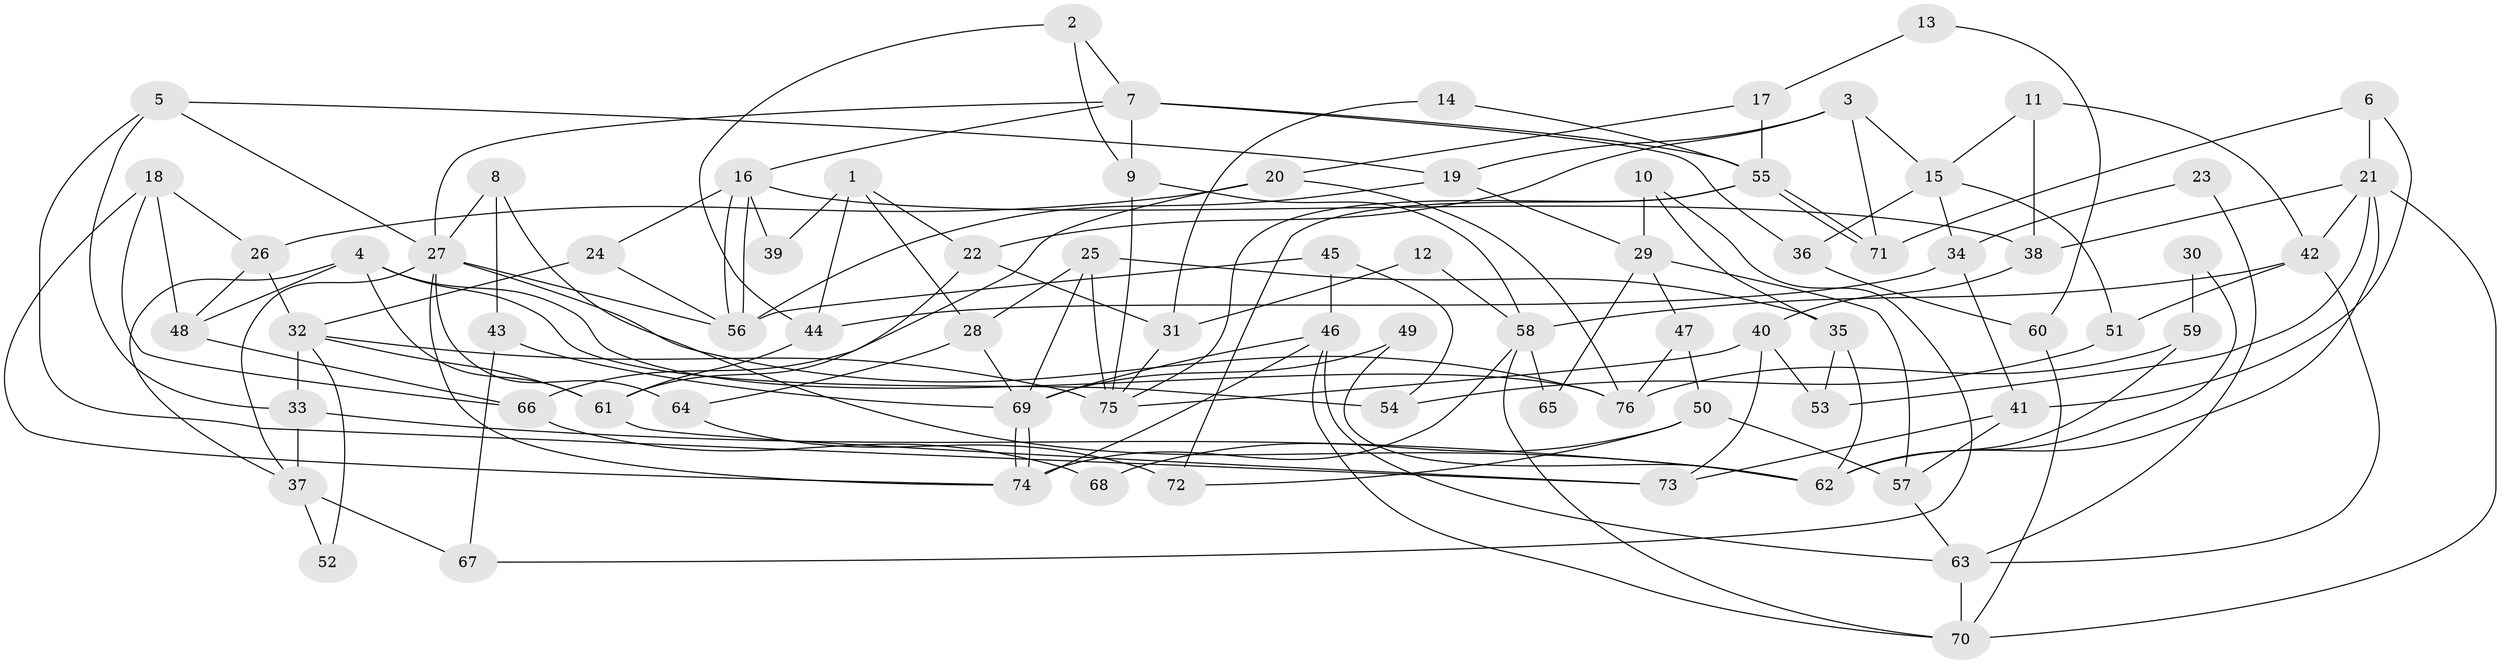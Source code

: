 // Generated by graph-tools (version 1.1) at 2025/11/02/27/25 16:11:20]
// undirected, 76 vertices, 152 edges
graph export_dot {
graph [start="1"]
  node [color=gray90,style=filled];
  1;
  2;
  3;
  4;
  5;
  6;
  7;
  8;
  9;
  10;
  11;
  12;
  13;
  14;
  15;
  16;
  17;
  18;
  19;
  20;
  21;
  22;
  23;
  24;
  25;
  26;
  27;
  28;
  29;
  30;
  31;
  32;
  33;
  34;
  35;
  36;
  37;
  38;
  39;
  40;
  41;
  42;
  43;
  44;
  45;
  46;
  47;
  48;
  49;
  50;
  51;
  52;
  53;
  54;
  55;
  56;
  57;
  58;
  59;
  60;
  61;
  62;
  63;
  64;
  65;
  66;
  67;
  68;
  69;
  70;
  71;
  72;
  73;
  74;
  75;
  76;
  1 -- 28;
  1 -- 44;
  1 -- 22;
  1 -- 39;
  2 -- 9;
  2 -- 7;
  2 -- 44;
  3 -- 71;
  3 -- 15;
  3 -- 19;
  3 -- 22;
  4 -- 48;
  4 -- 61;
  4 -- 37;
  4 -- 54;
  4 -- 76;
  5 -- 33;
  5 -- 27;
  5 -- 19;
  5 -- 73;
  6 -- 41;
  6 -- 21;
  6 -- 71;
  7 -- 55;
  7 -- 27;
  7 -- 9;
  7 -- 16;
  7 -- 36;
  8 -- 27;
  8 -- 62;
  8 -- 43;
  9 -- 58;
  9 -- 75;
  10 -- 67;
  10 -- 29;
  10 -- 35;
  11 -- 38;
  11 -- 42;
  11 -- 15;
  12 -- 58;
  12 -- 31;
  13 -- 60;
  13 -- 17;
  14 -- 55;
  14 -- 31;
  15 -- 34;
  15 -- 36;
  15 -- 51;
  16 -- 56;
  16 -- 56;
  16 -- 24;
  16 -- 38;
  16 -- 39;
  17 -- 55;
  17 -- 20;
  18 -- 74;
  18 -- 26;
  18 -- 48;
  18 -- 66;
  19 -- 29;
  19 -- 56;
  20 -- 66;
  20 -- 76;
  20 -- 26;
  21 -- 42;
  21 -- 38;
  21 -- 53;
  21 -- 62;
  21 -- 70;
  22 -- 31;
  22 -- 61;
  23 -- 34;
  23 -- 63;
  24 -- 56;
  24 -- 32;
  25 -- 35;
  25 -- 75;
  25 -- 28;
  25 -- 69;
  26 -- 32;
  26 -- 48;
  27 -- 74;
  27 -- 56;
  27 -- 37;
  27 -- 64;
  27 -- 76;
  28 -- 69;
  28 -- 64;
  29 -- 47;
  29 -- 57;
  29 -- 65;
  30 -- 59;
  30 -- 62;
  31 -- 75;
  32 -- 33;
  32 -- 52;
  32 -- 61;
  32 -- 75;
  33 -- 62;
  33 -- 37;
  34 -- 41;
  34 -- 44;
  35 -- 53;
  35 -- 62;
  36 -- 60;
  37 -- 52;
  37 -- 67;
  38 -- 40;
  40 -- 75;
  40 -- 73;
  40 -- 53;
  41 -- 57;
  41 -- 73;
  42 -- 51;
  42 -- 58;
  42 -- 63;
  43 -- 69;
  43 -- 67;
  44 -- 61;
  45 -- 46;
  45 -- 56;
  45 -- 54;
  46 -- 69;
  46 -- 70;
  46 -- 63;
  46 -- 74;
  47 -- 76;
  47 -- 50;
  48 -- 66;
  49 -- 62;
  49 -- 69;
  50 -- 57;
  50 -- 72;
  50 -- 68;
  51 -- 54;
  55 -- 75;
  55 -- 71;
  55 -- 71;
  55 -- 72;
  57 -- 63;
  58 -- 70;
  58 -- 74;
  58 -- 65;
  59 -- 62;
  59 -- 76;
  60 -- 70;
  61 -- 73;
  63 -- 70;
  64 -- 72;
  66 -- 68;
  69 -- 74;
  69 -- 74;
}
